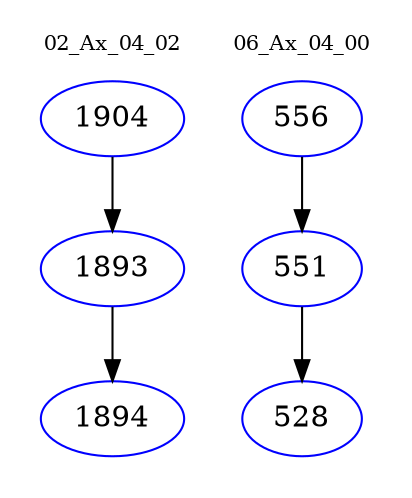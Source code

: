 digraph{
subgraph cluster_0 {
color = white
label = "02_Ax_04_02";
fontsize=10;
T0_1904 [label="1904", color="blue"]
T0_1904 -> T0_1893 [color="black"]
T0_1893 [label="1893", color="blue"]
T0_1893 -> T0_1894 [color="black"]
T0_1894 [label="1894", color="blue"]
}
subgraph cluster_1 {
color = white
label = "06_Ax_04_00";
fontsize=10;
T1_556 [label="556", color="blue"]
T1_556 -> T1_551 [color="black"]
T1_551 [label="551", color="blue"]
T1_551 -> T1_528 [color="black"]
T1_528 [label="528", color="blue"]
}
}
